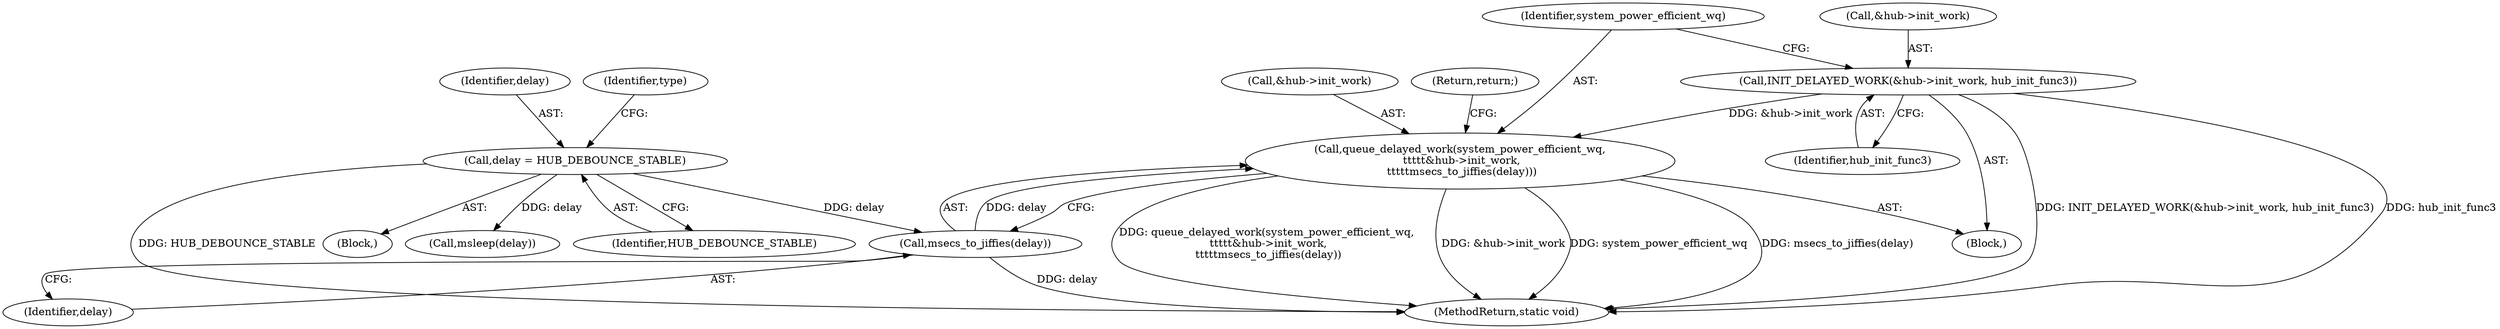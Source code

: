digraph "0_linux_e50293ef9775c5f1cf3fcc093037dd6a8c5684ea@pointer" {
"1000543" [label="(Call,queue_delayed_work(system_power_efficient_wq,\n \t\t\t\t\t&hub->init_work,\n \t\t\t\t\tmsecs_to_jiffies(delay)))"];
"1000537" [label="(Call,INIT_DELAYED_WORK(&hub->init_work, hub_init_func3))"];
"1000549" [label="(Call,msecs_to_jiffies(delay))"];
"1000529" [label="(Call,delay = HUB_DEBOUNCE_STABLE)"];
"1000536" [label="(Block,)"];
"1000530" [label="(Identifier,delay)"];
"1000538" [label="(Call,&hub->init_work)"];
"1000545" [label="(Call,&hub->init_work)"];
"1000543" [label="(Call,queue_delayed_work(system_power_efficient_wq,\n \t\t\t\t\t&hub->init_work,\n \t\t\t\t\tmsecs_to_jiffies(delay)))"];
"1000529" [label="(Call,delay = HUB_DEBOUNCE_STABLE)"];
"1000531" [label="(Identifier,HUB_DEBOUNCE_STABLE)"];
"1000549" [label="(Call,msecs_to_jiffies(delay))"];
"1000534" [label="(Identifier,type)"];
"1000528" [label="(Block,)"];
"1000537" [label="(Call,INIT_DELAYED_WORK(&hub->init_work, hub_init_func3))"];
"1000554" [label="(Call,msleep(delay))"];
"1000544" [label="(Identifier,system_power_efficient_wq)"];
"1000542" [label="(Identifier,hub_init_func3)"];
"1000550" [label="(Identifier,delay)"];
"1000551" [label="(Return,return;)"];
"1000603" [label="(MethodReturn,static void)"];
"1000543" -> "1000536"  [label="AST: "];
"1000543" -> "1000549"  [label="CFG: "];
"1000544" -> "1000543"  [label="AST: "];
"1000545" -> "1000543"  [label="AST: "];
"1000549" -> "1000543"  [label="AST: "];
"1000551" -> "1000543"  [label="CFG: "];
"1000543" -> "1000603"  [label="DDG: queue_delayed_work(system_power_efficient_wq,\n \t\t\t\t\t&hub->init_work,\n \t\t\t\t\tmsecs_to_jiffies(delay))"];
"1000543" -> "1000603"  [label="DDG: &hub->init_work"];
"1000543" -> "1000603"  [label="DDG: system_power_efficient_wq"];
"1000543" -> "1000603"  [label="DDG: msecs_to_jiffies(delay)"];
"1000537" -> "1000543"  [label="DDG: &hub->init_work"];
"1000549" -> "1000543"  [label="DDG: delay"];
"1000537" -> "1000536"  [label="AST: "];
"1000537" -> "1000542"  [label="CFG: "];
"1000538" -> "1000537"  [label="AST: "];
"1000542" -> "1000537"  [label="AST: "];
"1000544" -> "1000537"  [label="CFG: "];
"1000537" -> "1000603"  [label="DDG: hub_init_func3"];
"1000537" -> "1000603"  [label="DDG: INIT_DELAYED_WORK(&hub->init_work, hub_init_func3)"];
"1000549" -> "1000550"  [label="CFG: "];
"1000550" -> "1000549"  [label="AST: "];
"1000549" -> "1000603"  [label="DDG: delay"];
"1000529" -> "1000549"  [label="DDG: delay"];
"1000529" -> "1000528"  [label="AST: "];
"1000529" -> "1000531"  [label="CFG: "];
"1000530" -> "1000529"  [label="AST: "];
"1000531" -> "1000529"  [label="AST: "];
"1000534" -> "1000529"  [label="CFG: "];
"1000529" -> "1000603"  [label="DDG: HUB_DEBOUNCE_STABLE"];
"1000529" -> "1000554"  [label="DDG: delay"];
}
